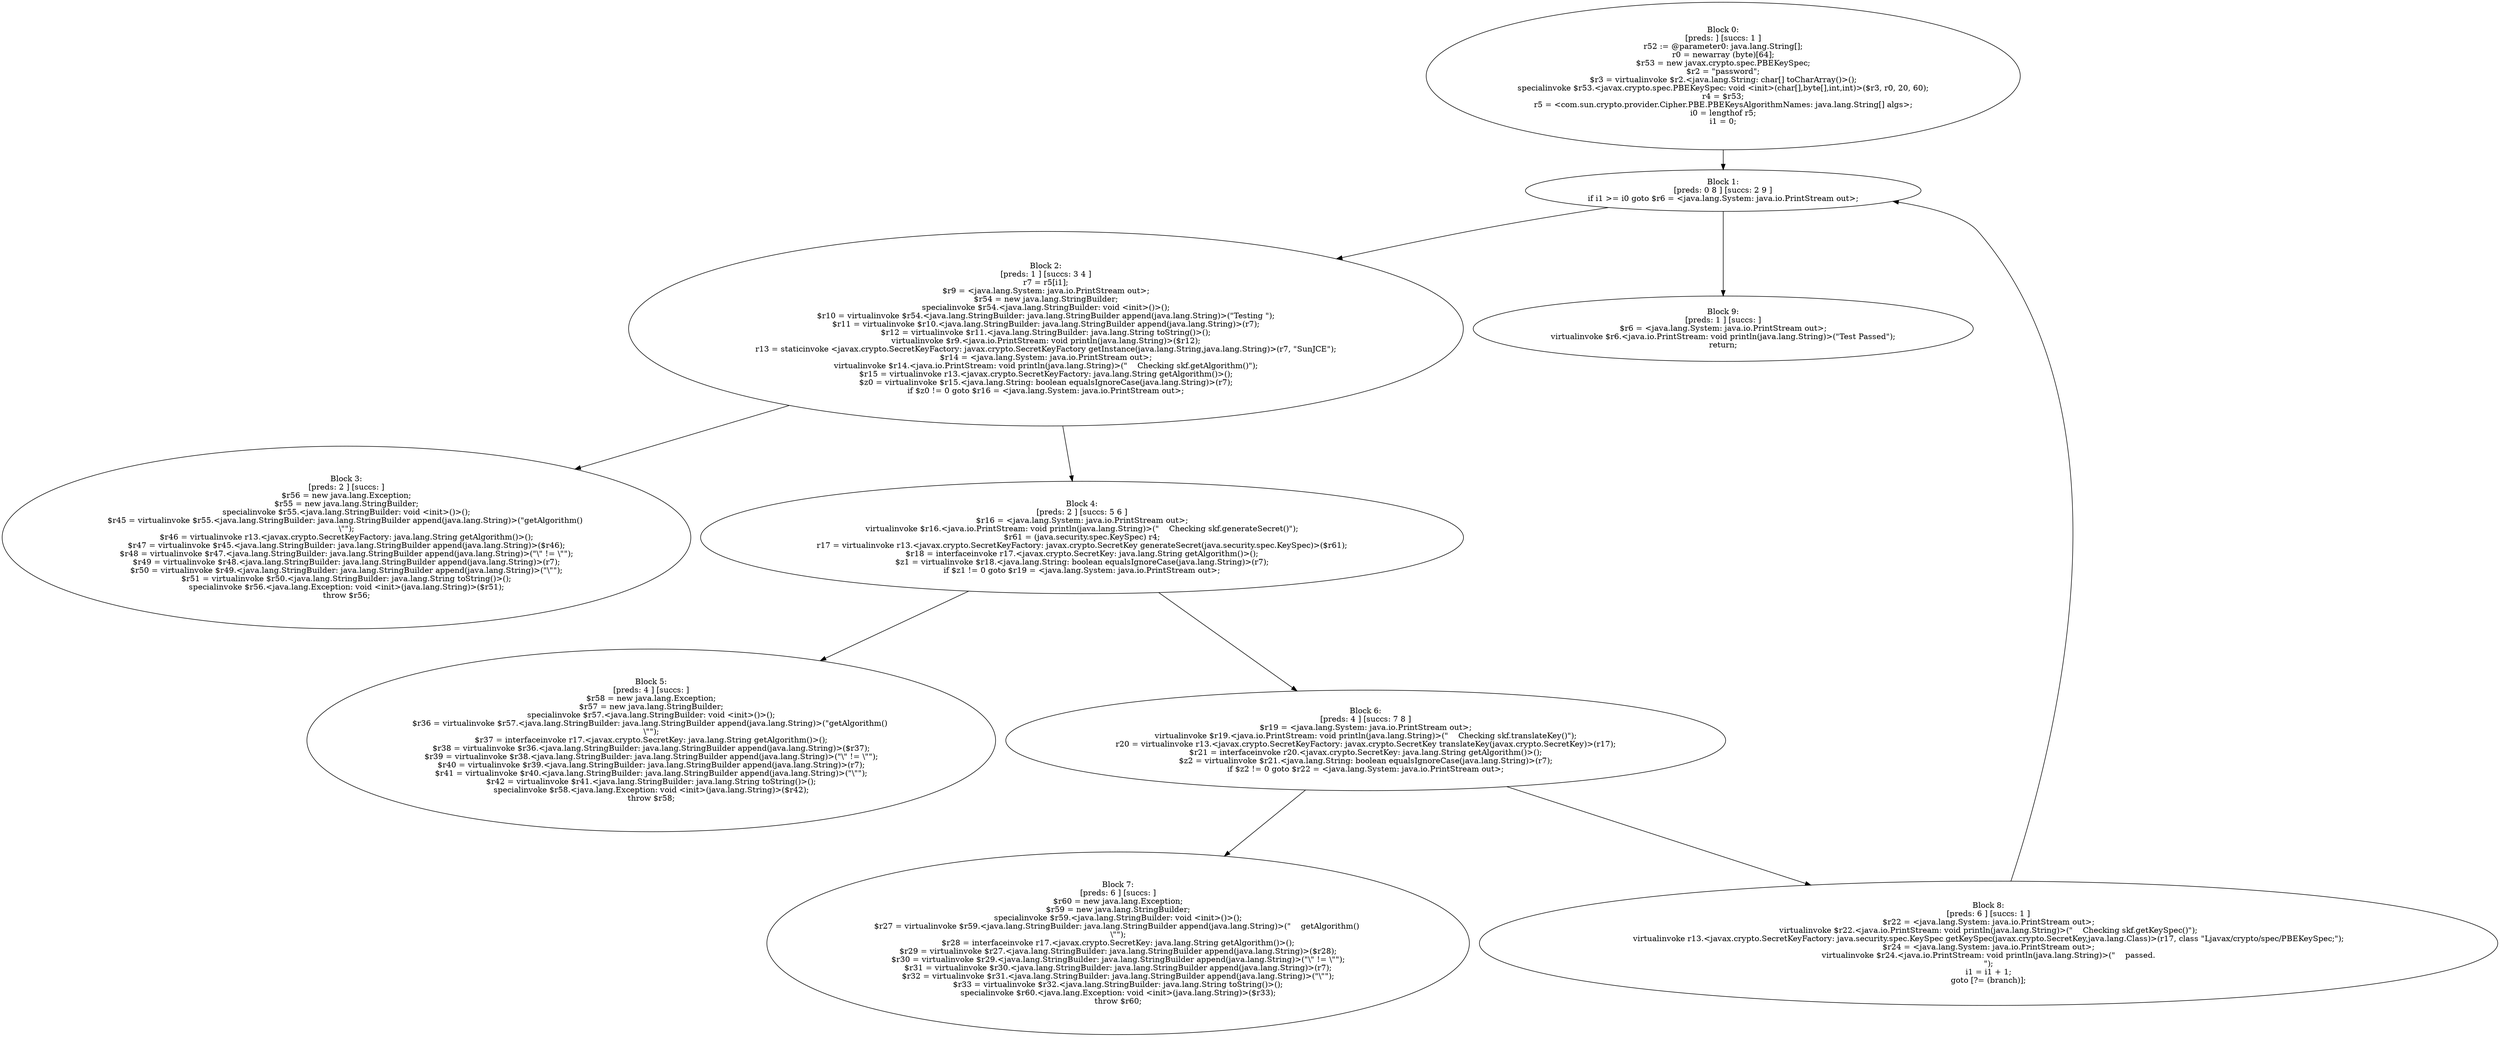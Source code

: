 digraph "unitGraph" {
    "Block 0:
[preds: ] [succs: 1 ]
r52 := @parameter0: java.lang.String[];
r0 = newarray (byte)[64];
$r53 = new javax.crypto.spec.PBEKeySpec;
$r2 = \"password\";
$r3 = virtualinvoke $r2.<java.lang.String: char[] toCharArray()>();
specialinvoke $r53.<javax.crypto.spec.PBEKeySpec: void <init>(char[],byte[],int,int)>($r3, r0, 20, 60);
r4 = $r53;
r5 = <com.sun.crypto.provider.Cipher.PBE.PBEKeysAlgorithmNames: java.lang.String[] algs>;
i0 = lengthof r5;
i1 = 0;
"
    "Block 1:
[preds: 0 8 ] [succs: 2 9 ]
if i1 >= i0 goto $r6 = <java.lang.System: java.io.PrintStream out>;
"
    "Block 2:
[preds: 1 ] [succs: 3 4 ]
r7 = r5[i1];
$r9 = <java.lang.System: java.io.PrintStream out>;
$r54 = new java.lang.StringBuilder;
specialinvoke $r54.<java.lang.StringBuilder: void <init>()>();
$r10 = virtualinvoke $r54.<java.lang.StringBuilder: java.lang.StringBuilder append(java.lang.String)>(\"Testing \");
$r11 = virtualinvoke $r10.<java.lang.StringBuilder: java.lang.StringBuilder append(java.lang.String)>(r7);
$r12 = virtualinvoke $r11.<java.lang.StringBuilder: java.lang.String toString()>();
virtualinvoke $r9.<java.io.PrintStream: void println(java.lang.String)>($r12);
r13 = staticinvoke <javax.crypto.SecretKeyFactory: javax.crypto.SecretKeyFactory getInstance(java.lang.String,java.lang.String)>(r7, \"SunJCE\");
$r14 = <java.lang.System: java.io.PrintStream out>;
virtualinvoke $r14.<java.io.PrintStream: void println(java.lang.String)>(\"    Checking skf.getAlgorithm()\");
$r15 = virtualinvoke r13.<javax.crypto.SecretKeyFactory: java.lang.String getAlgorithm()>();
$z0 = virtualinvoke $r15.<java.lang.String: boolean equalsIgnoreCase(java.lang.String)>(r7);
if $z0 != 0 goto $r16 = <java.lang.System: java.io.PrintStream out>;
"
    "Block 3:
[preds: 2 ] [succs: ]
$r56 = new java.lang.Exception;
$r55 = new java.lang.StringBuilder;
specialinvoke $r55.<java.lang.StringBuilder: void <init>()>();
$r45 = virtualinvoke $r55.<java.lang.StringBuilder: java.lang.StringBuilder append(java.lang.String)>(\"getAlgorithm() \n\\\"\");
$r46 = virtualinvoke r13.<javax.crypto.SecretKeyFactory: java.lang.String getAlgorithm()>();
$r47 = virtualinvoke $r45.<java.lang.StringBuilder: java.lang.StringBuilder append(java.lang.String)>($r46);
$r48 = virtualinvoke $r47.<java.lang.StringBuilder: java.lang.StringBuilder append(java.lang.String)>(\"\\\" != \\\"\");
$r49 = virtualinvoke $r48.<java.lang.StringBuilder: java.lang.StringBuilder append(java.lang.String)>(r7);
$r50 = virtualinvoke $r49.<java.lang.StringBuilder: java.lang.StringBuilder append(java.lang.String)>(\"\\\"\");
$r51 = virtualinvoke $r50.<java.lang.StringBuilder: java.lang.String toString()>();
specialinvoke $r56.<java.lang.Exception: void <init>(java.lang.String)>($r51);
throw $r56;
"
    "Block 4:
[preds: 2 ] [succs: 5 6 ]
$r16 = <java.lang.System: java.io.PrintStream out>;
virtualinvoke $r16.<java.io.PrintStream: void println(java.lang.String)>(\"    Checking skf.generateSecret()\");
$r61 = (java.security.spec.KeySpec) r4;
r17 = virtualinvoke r13.<javax.crypto.SecretKeyFactory: javax.crypto.SecretKey generateSecret(java.security.spec.KeySpec)>($r61);
$r18 = interfaceinvoke r17.<javax.crypto.SecretKey: java.lang.String getAlgorithm()>();
$z1 = virtualinvoke $r18.<java.lang.String: boolean equalsIgnoreCase(java.lang.String)>(r7);
if $z1 != 0 goto $r19 = <java.lang.System: java.io.PrintStream out>;
"
    "Block 5:
[preds: 4 ] [succs: ]
$r58 = new java.lang.Exception;
$r57 = new java.lang.StringBuilder;
specialinvoke $r57.<java.lang.StringBuilder: void <init>()>();
$r36 = virtualinvoke $r57.<java.lang.StringBuilder: java.lang.StringBuilder append(java.lang.String)>(\"getAlgorithm() \n\\\"\");
$r37 = interfaceinvoke r17.<javax.crypto.SecretKey: java.lang.String getAlgorithm()>();
$r38 = virtualinvoke $r36.<java.lang.StringBuilder: java.lang.StringBuilder append(java.lang.String)>($r37);
$r39 = virtualinvoke $r38.<java.lang.StringBuilder: java.lang.StringBuilder append(java.lang.String)>(\"\\\" != \\\"\");
$r40 = virtualinvoke $r39.<java.lang.StringBuilder: java.lang.StringBuilder append(java.lang.String)>(r7);
$r41 = virtualinvoke $r40.<java.lang.StringBuilder: java.lang.StringBuilder append(java.lang.String)>(\"\\\"\");
$r42 = virtualinvoke $r41.<java.lang.StringBuilder: java.lang.String toString()>();
specialinvoke $r58.<java.lang.Exception: void <init>(java.lang.String)>($r42);
throw $r58;
"
    "Block 6:
[preds: 4 ] [succs: 7 8 ]
$r19 = <java.lang.System: java.io.PrintStream out>;
virtualinvoke $r19.<java.io.PrintStream: void println(java.lang.String)>(\"    Checking skf.translateKey()\");
r20 = virtualinvoke r13.<javax.crypto.SecretKeyFactory: javax.crypto.SecretKey translateKey(javax.crypto.SecretKey)>(r17);
$r21 = interfaceinvoke r20.<javax.crypto.SecretKey: java.lang.String getAlgorithm()>();
$z2 = virtualinvoke $r21.<java.lang.String: boolean equalsIgnoreCase(java.lang.String)>(r7);
if $z2 != 0 goto $r22 = <java.lang.System: java.io.PrintStream out>;
"
    "Block 7:
[preds: 6 ] [succs: ]
$r60 = new java.lang.Exception;
$r59 = new java.lang.StringBuilder;
specialinvoke $r59.<java.lang.StringBuilder: void <init>()>();
$r27 = virtualinvoke $r59.<java.lang.StringBuilder: java.lang.StringBuilder append(java.lang.String)>(\"    getAlgorithm() \n\\\"\");
$r28 = interfaceinvoke r17.<javax.crypto.SecretKey: java.lang.String getAlgorithm()>();
$r29 = virtualinvoke $r27.<java.lang.StringBuilder: java.lang.StringBuilder append(java.lang.String)>($r28);
$r30 = virtualinvoke $r29.<java.lang.StringBuilder: java.lang.StringBuilder append(java.lang.String)>(\"\\\" != \\\"\");
$r31 = virtualinvoke $r30.<java.lang.StringBuilder: java.lang.StringBuilder append(java.lang.String)>(r7);
$r32 = virtualinvoke $r31.<java.lang.StringBuilder: java.lang.StringBuilder append(java.lang.String)>(\"\\\"\");
$r33 = virtualinvoke $r32.<java.lang.StringBuilder: java.lang.String toString()>();
specialinvoke $r60.<java.lang.Exception: void <init>(java.lang.String)>($r33);
throw $r60;
"
    "Block 8:
[preds: 6 ] [succs: 1 ]
$r22 = <java.lang.System: java.io.PrintStream out>;
virtualinvoke $r22.<java.io.PrintStream: void println(java.lang.String)>(\"    Checking skf.getKeySpec()\");
virtualinvoke r13.<javax.crypto.SecretKeyFactory: java.security.spec.KeySpec getKeySpec(javax.crypto.SecretKey,java.lang.Class)>(r17, class \"Ljavax/crypto/spec/PBEKeySpec;\");
$r24 = <java.lang.System: java.io.PrintStream out>;
virtualinvoke $r24.<java.io.PrintStream: void println(java.lang.String)>(\"    passed.\n\");
i1 = i1 + 1;
goto [?= (branch)];
"
    "Block 9:
[preds: 1 ] [succs: ]
$r6 = <java.lang.System: java.io.PrintStream out>;
virtualinvoke $r6.<java.io.PrintStream: void println(java.lang.String)>(\"Test Passed\");
return;
"
    "Block 0:
[preds: ] [succs: 1 ]
r52 := @parameter0: java.lang.String[];
r0 = newarray (byte)[64];
$r53 = new javax.crypto.spec.PBEKeySpec;
$r2 = \"password\";
$r3 = virtualinvoke $r2.<java.lang.String: char[] toCharArray()>();
specialinvoke $r53.<javax.crypto.spec.PBEKeySpec: void <init>(char[],byte[],int,int)>($r3, r0, 20, 60);
r4 = $r53;
r5 = <com.sun.crypto.provider.Cipher.PBE.PBEKeysAlgorithmNames: java.lang.String[] algs>;
i0 = lengthof r5;
i1 = 0;
"->"Block 1:
[preds: 0 8 ] [succs: 2 9 ]
if i1 >= i0 goto $r6 = <java.lang.System: java.io.PrintStream out>;
";
    "Block 1:
[preds: 0 8 ] [succs: 2 9 ]
if i1 >= i0 goto $r6 = <java.lang.System: java.io.PrintStream out>;
"->"Block 2:
[preds: 1 ] [succs: 3 4 ]
r7 = r5[i1];
$r9 = <java.lang.System: java.io.PrintStream out>;
$r54 = new java.lang.StringBuilder;
specialinvoke $r54.<java.lang.StringBuilder: void <init>()>();
$r10 = virtualinvoke $r54.<java.lang.StringBuilder: java.lang.StringBuilder append(java.lang.String)>(\"Testing \");
$r11 = virtualinvoke $r10.<java.lang.StringBuilder: java.lang.StringBuilder append(java.lang.String)>(r7);
$r12 = virtualinvoke $r11.<java.lang.StringBuilder: java.lang.String toString()>();
virtualinvoke $r9.<java.io.PrintStream: void println(java.lang.String)>($r12);
r13 = staticinvoke <javax.crypto.SecretKeyFactory: javax.crypto.SecretKeyFactory getInstance(java.lang.String,java.lang.String)>(r7, \"SunJCE\");
$r14 = <java.lang.System: java.io.PrintStream out>;
virtualinvoke $r14.<java.io.PrintStream: void println(java.lang.String)>(\"    Checking skf.getAlgorithm()\");
$r15 = virtualinvoke r13.<javax.crypto.SecretKeyFactory: java.lang.String getAlgorithm()>();
$z0 = virtualinvoke $r15.<java.lang.String: boolean equalsIgnoreCase(java.lang.String)>(r7);
if $z0 != 0 goto $r16 = <java.lang.System: java.io.PrintStream out>;
";
    "Block 1:
[preds: 0 8 ] [succs: 2 9 ]
if i1 >= i0 goto $r6 = <java.lang.System: java.io.PrintStream out>;
"->"Block 9:
[preds: 1 ] [succs: ]
$r6 = <java.lang.System: java.io.PrintStream out>;
virtualinvoke $r6.<java.io.PrintStream: void println(java.lang.String)>(\"Test Passed\");
return;
";
    "Block 2:
[preds: 1 ] [succs: 3 4 ]
r7 = r5[i1];
$r9 = <java.lang.System: java.io.PrintStream out>;
$r54 = new java.lang.StringBuilder;
specialinvoke $r54.<java.lang.StringBuilder: void <init>()>();
$r10 = virtualinvoke $r54.<java.lang.StringBuilder: java.lang.StringBuilder append(java.lang.String)>(\"Testing \");
$r11 = virtualinvoke $r10.<java.lang.StringBuilder: java.lang.StringBuilder append(java.lang.String)>(r7);
$r12 = virtualinvoke $r11.<java.lang.StringBuilder: java.lang.String toString()>();
virtualinvoke $r9.<java.io.PrintStream: void println(java.lang.String)>($r12);
r13 = staticinvoke <javax.crypto.SecretKeyFactory: javax.crypto.SecretKeyFactory getInstance(java.lang.String,java.lang.String)>(r7, \"SunJCE\");
$r14 = <java.lang.System: java.io.PrintStream out>;
virtualinvoke $r14.<java.io.PrintStream: void println(java.lang.String)>(\"    Checking skf.getAlgorithm()\");
$r15 = virtualinvoke r13.<javax.crypto.SecretKeyFactory: java.lang.String getAlgorithm()>();
$z0 = virtualinvoke $r15.<java.lang.String: boolean equalsIgnoreCase(java.lang.String)>(r7);
if $z0 != 0 goto $r16 = <java.lang.System: java.io.PrintStream out>;
"->"Block 3:
[preds: 2 ] [succs: ]
$r56 = new java.lang.Exception;
$r55 = new java.lang.StringBuilder;
specialinvoke $r55.<java.lang.StringBuilder: void <init>()>();
$r45 = virtualinvoke $r55.<java.lang.StringBuilder: java.lang.StringBuilder append(java.lang.String)>(\"getAlgorithm() \n\\\"\");
$r46 = virtualinvoke r13.<javax.crypto.SecretKeyFactory: java.lang.String getAlgorithm()>();
$r47 = virtualinvoke $r45.<java.lang.StringBuilder: java.lang.StringBuilder append(java.lang.String)>($r46);
$r48 = virtualinvoke $r47.<java.lang.StringBuilder: java.lang.StringBuilder append(java.lang.String)>(\"\\\" != \\\"\");
$r49 = virtualinvoke $r48.<java.lang.StringBuilder: java.lang.StringBuilder append(java.lang.String)>(r7);
$r50 = virtualinvoke $r49.<java.lang.StringBuilder: java.lang.StringBuilder append(java.lang.String)>(\"\\\"\");
$r51 = virtualinvoke $r50.<java.lang.StringBuilder: java.lang.String toString()>();
specialinvoke $r56.<java.lang.Exception: void <init>(java.lang.String)>($r51);
throw $r56;
";
    "Block 2:
[preds: 1 ] [succs: 3 4 ]
r7 = r5[i1];
$r9 = <java.lang.System: java.io.PrintStream out>;
$r54 = new java.lang.StringBuilder;
specialinvoke $r54.<java.lang.StringBuilder: void <init>()>();
$r10 = virtualinvoke $r54.<java.lang.StringBuilder: java.lang.StringBuilder append(java.lang.String)>(\"Testing \");
$r11 = virtualinvoke $r10.<java.lang.StringBuilder: java.lang.StringBuilder append(java.lang.String)>(r7);
$r12 = virtualinvoke $r11.<java.lang.StringBuilder: java.lang.String toString()>();
virtualinvoke $r9.<java.io.PrintStream: void println(java.lang.String)>($r12);
r13 = staticinvoke <javax.crypto.SecretKeyFactory: javax.crypto.SecretKeyFactory getInstance(java.lang.String,java.lang.String)>(r7, \"SunJCE\");
$r14 = <java.lang.System: java.io.PrintStream out>;
virtualinvoke $r14.<java.io.PrintStream: void println(java.lang.String)>(\"    Checking skf.getAlgorithm()\");
$r15 = virtualinvoke r13.<javax.crypto.SecretKeyFactory: java.lang.String getAlgorithm()>();
$z0 = virtualinvoke $r15.<java.lang.String: boolean equalsIgnoreCase(java.lang.String)>(r7);
if $z0 != 0 goto $r16 = <java.lang.System: java.io.PrintStream out>;
"->"Block 4:
[preds: 2 ] [succs: 5 6 ]
$r16 = <java.lang.System: java.io.PrintStream out>;
virtualinvoke $r16.<java.io.PrintStream: void println(java.lang.String)>(\"    Checking skf.generateSecret()\");
$r61 = (java.security.spec.KeySpec) r4;
r17 = virtualinvoke r13.<javax.crypto.SecretKeyFactory: javax.crypto.SecretKey generateSecret(java.security.spec.KeySpec)>($r61);
$r18 = interfaceinvoke r17.<javax.crypto.SecretKey: java.lang.String getAlgorithm()>();
$z1 = virtualinvoke $r18.<java.lang.String: boolean equalsIgnoreCase(java.lang.String)>(r7);
if $z1 != 0 goto $r19 = <java.lang.System: java.io.PrintStream out>;
";
    "Block 4:
[preds: 2 ] [succs: 5 6 ]
$r16 = <java.lang.System: java.io.PrintStream out>;
virtualinvoke $r16.<java.io.PrintStream: void println(java.lang.String)>(\"    Checking skf.generateSecret()\");
$r61 = (java.security.spec.KeySpec) r4;
r17 = virtualinvoke r13.<javax.crypto.SecretKeyFactory: javax.crypto.SecretKey generateSecret(java.security.spec.KeySpec)>($r61);
$r18 = interfaceinvoke r17.<javax.crypto.SecretKey: java.lang.String getAlgorithm()>();
$z1 = virtualinvoke $r18.<java.lang.String: boolean equalsIgnoreCase(java.lang.String)>(r7);
if $z1 != 0 goto $r19 = <java.lang.System: java.io.PrintStream out>;
"->"Block 5:
[preds: 4 ] [succs: ]
$r58 = new java.lang.Exception;
$r57 = new java.lang.StringBuilder;
specialinvoke $r57.<java.lang.StringBuilder: void <init>()>();
$r36 = virtualinvoke $r57.<java.lang.StringBuilder: java.lang.StringBuilder append(java.lang.String)>(\"getAlgorithm() \n\\\"\");
$r37 = interfaceinvoke r17.<javax.crypto.SecretKey: java.lang.String getAlgorithm()>();
$r38 = virtualinvoke $r36.<java.lang.StringBuilder: java.lang.StringBuilder append(java.lang.String)>($r37);
$r39 = virtualinvoke $r38.<java.lang.StringBuilder: java.lang.StringBuilder append(java.lang.String)>(\"\\\" != \\\"\");
$r40 = virtualinvoke $r39.<java.lang.StringBuilder: java.lang.StringBuilder append(java.lang.String)>(r7);
$r41 = virtualinvoke $r40.<java.lang.StringBuilder: java.lang.StringBuilder append(java.lang.String)>(\"\\\"\");
$r42 = virtualinvoke $r41.<java.lang.StringBuilder: java.lang.String toString()>();
specialinvoke $r58.<java.lang.Exception: void <init>(java.lang.String)>($r42);
throw $r58;
";
    "Block 4:
[preds: 2 ] [succs: 5 6 ]
$r16 = <java.lang.System: java.io.PrintStream out>;
virtualinvoke $r16.<java.io.PrintStream: void println(java.lang.String)>(\"    Checking skf.generateSecret()\");
$r61 = (java.security.spec.KeySpec) r4;
r17 = virtualinvoke r13.<javax.crypto.SecretKeyFactory: javax.crypto.SecretKey generateSecret(java.security.spec.KeySpec)>($r61);
$r18 = interfaceinvoke r17.<javax.crypto.SecretKey: java.lang.String getAlgorithm()>();
$z1 = virtualinvoke $r18.<java.lang.String: boolean equalsIgnoreCase(java.lang.String)>(r7);
if $z1 != 0 goto $r19 = <java.lang.System: java.io.PrintStream out>;
"->"Block 6:
[preds: 4 ] [succs: 7 8 ]
$r19 = <java.lang.System: java.io.PrintStream out>;
virtualinvoke $r19.<java.io.PrintStream: void println(java.lang.String)>(\"    Checking skf.translateKey()\");
r20 = virtualinvoke r13.<javax.crypto.SecretKeyFactory: javax.crypto.SecretKey translateKey(javax.crypto.SecretKey)>(r17);
$r21 = interfaceinvoke r20.<javax.crypto.SecretKey: java.lang.String getAlgorithm()>();
$z2 = virtualinvoke $r21.<java.lang.String: boolean equalsIgnoreCase(java.lang.String)>(r7);
if $z2 != 0 goto $r22 = <java.lang.System: java.io.PrintStream out>;
";
    "Block 6:
[preds: 4 ] [succs: 7 8 ]
$r19 = <java.lang.System: java.io.PrintStream out>;
virtualinvoke $r19.<java.io.PrintStream: void println(java.lang.String)>(\"    Checking skf.translateKey()\");
r20 = virtualinvoke r13.<javax.crypto.SecretKeyFactory: javax.crypto.SecretKey translateKey(javax.crypto.SecretKey)>(r17);
$r21 = interfaceinvoke r20.<javax.crypto.SecretKey: java.lang.String getAlgorithm()>();
$z2 = virtualinvoke $r21.<java.lang.String: boolean equalsIgnoreCase(java.lang.String)>(r7);
if $z2 != 0 goto $r22 = <java.lang.System: java.io.PrintStream out>;
"->"Block 7:
[preds: 6 ] [succs: ]
$r60 = new java.lang.Exception;
$r59 = new java.lang.StringBuilder;
specialinvoke $r59.<java.lang.StringBuilder: void <init>()>();
$r27 = virtualinvoke $r59.<java.lang.StringBuilder: java.lang.StringBuilder append(java.lang.String)>(\"    getAlgorithm() \n\\\"\");
$r28 = interfaceinvoke r17.<javax.crypto.SecretKey: java.lang.String getAlgorithm()>();
$r29 = virtualinvoke $r27.<java.lang.StringBuilder: java.lang.StringBuilder append(java.lang.String)>($r28);
$r30 = virtualinvoke $r29.<java.lang.StringBuilder: java.lang.StringBuilder append(java.lang.String)>(\"\\\" != \\\"\");
$r31 = virtualinvoke $r30.<java.lang.StringBuilder: java.lang.StringBuilder append(java.lang.String)>(r7);
$r32 = virtualinvoke $r31.<java.lang.StringBuilder: java.lang.StringBuilder append(java.lang.String)>(\"\\\"\");
$r33 = virtualinvoke $r32.<java.lang.StringBuilder: java.lang.String toString()>();
specialinvoke $r60.<java.lang.Exception: void <init>(java.lang.String)>($r33);
throw $r60;
";
    "Block 6:
[preds: 4 ] [succs: 7 8 ]
$r19 = <java.lang.System: java.io.PrintStream out>;
virtualinvoke $r19.<java.io.PrintStream: void println(java.lang.String)>(\"    Checking skf.translateKey()\");
r20 = virtualinvoke r13.<javax.crypto.SecretKeyFactory: javax.crypto.SecretKey translateKey(javax.crypto.SecretKey)>(r17);
$r21 = interfaceinvoke r20.<javax.crypto.SecretKey: java.lang.String getAlgorithm()>();
$z2 = virtualinvoke $r21.<java.lang.String: boolean equalsIgnoreCase(java.lang.String)>(r7);
if $z2 != 0 goto $r22 = <java.lang.System: java.io.PrintStream out>;
"->"Block 8:
[preds: 6 ] [succs: 1 ]
$r22 = <java.lang.System: java.io.PrintStream out>;
virtualinvoke $r22.<java.io.PrintStream: void println(java.lang.String)>(\"    Checking skf.getKeySpec()\");
virtualinvoke r13.<javax.crypto.SecretKeyFactory: java.security.spec.KeySpec getKeySpec(javax.crypto.SecretKey,java.lang.Class)>(r17, class \"Ljavax/crypto/spec/PBEKeySpec;\");
$r24 = <java.lang.System: java.io.PrintStream out>;
virtualinvoke $r24.<java.io.PrintStream: void println(java.lang.String)>(\"    passed.\n\");
i1 = i1 + 1;
goto [?= (branch)];
";
    "Block 8:
[preds: 6 ] [succs: 1 ]
$r22 = <java.lang.System: java.io.PrintStream out>;
virtualinvoke $r22.<java.io.PrintStream: void println(java.lang.String)>(\"    Checking skf.getKeySpec()\");
virtualinvoke r13.<javax.crypto.SecretKeyFactory: java.security.spec.KeySpec getKeySpec(javax.crypto.SecretKey,java.lang.Class)>(r17, class \"Ljavax/crypto/spec/PBEKeySpec;\");
$r24 = <java.lang.System: java.io.PrintStream out>;
virtualinvoke $r24.<java.io.PrintStream: void println(java.lang.String)>(\"    passed.\n\");
i1 = i1 + 1;
goto [?= (branch)];
"->"Block 1:
[preds: 0 8 ] [succs: 2 9 ]
if i1 >= i0 goto $r6 = <java.lang.System: java.io.PrintStream out>;
";
}
